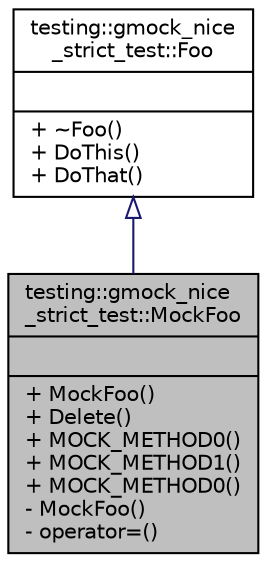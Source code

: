 digraph "testing::gmock_nice_strict_test::MockFoo"
{
 // LATEX_PDF_SIZE
  bgcolor="transparent";
  edge [fontname="Helvetica",fontsize="10",labelfontname="Helvetica",labelfontsize="10"];
  node [fontname="Helvetica",fontsize="10",shape=record];
  Node1 [label="{testing::gmock_nice\l_strict_test::MockFoo\n||+ MockFoo()\l+ Delete()\l+ MOCK_METHOD0()\l+ MOCK_METHOD1()\l+ MOCK_METHOD0()\l- MockFoo()\l- operator=()\l}",height=0.2,width=0.4,color="black", fillcolor="grey75", style="filled", fontcolor="black",tooltip=" "];
  Node2 -> Node1 [dir="back",color="midnightblue",fontsize="10",style="solid",arrowtail="onormal",fontname="Helvetica"];
  Node2 [label="{testing::gmock_nice\l_strict_test::Foo\n||+ ~Foo()\l+ DoThis()\l+ DoThat()\l}",height=0.2,width=0.4,color="black",URL="$classtesting_1_1gmock__nice__strict__test_1_1Foo.html",tooltip=" "];
}

